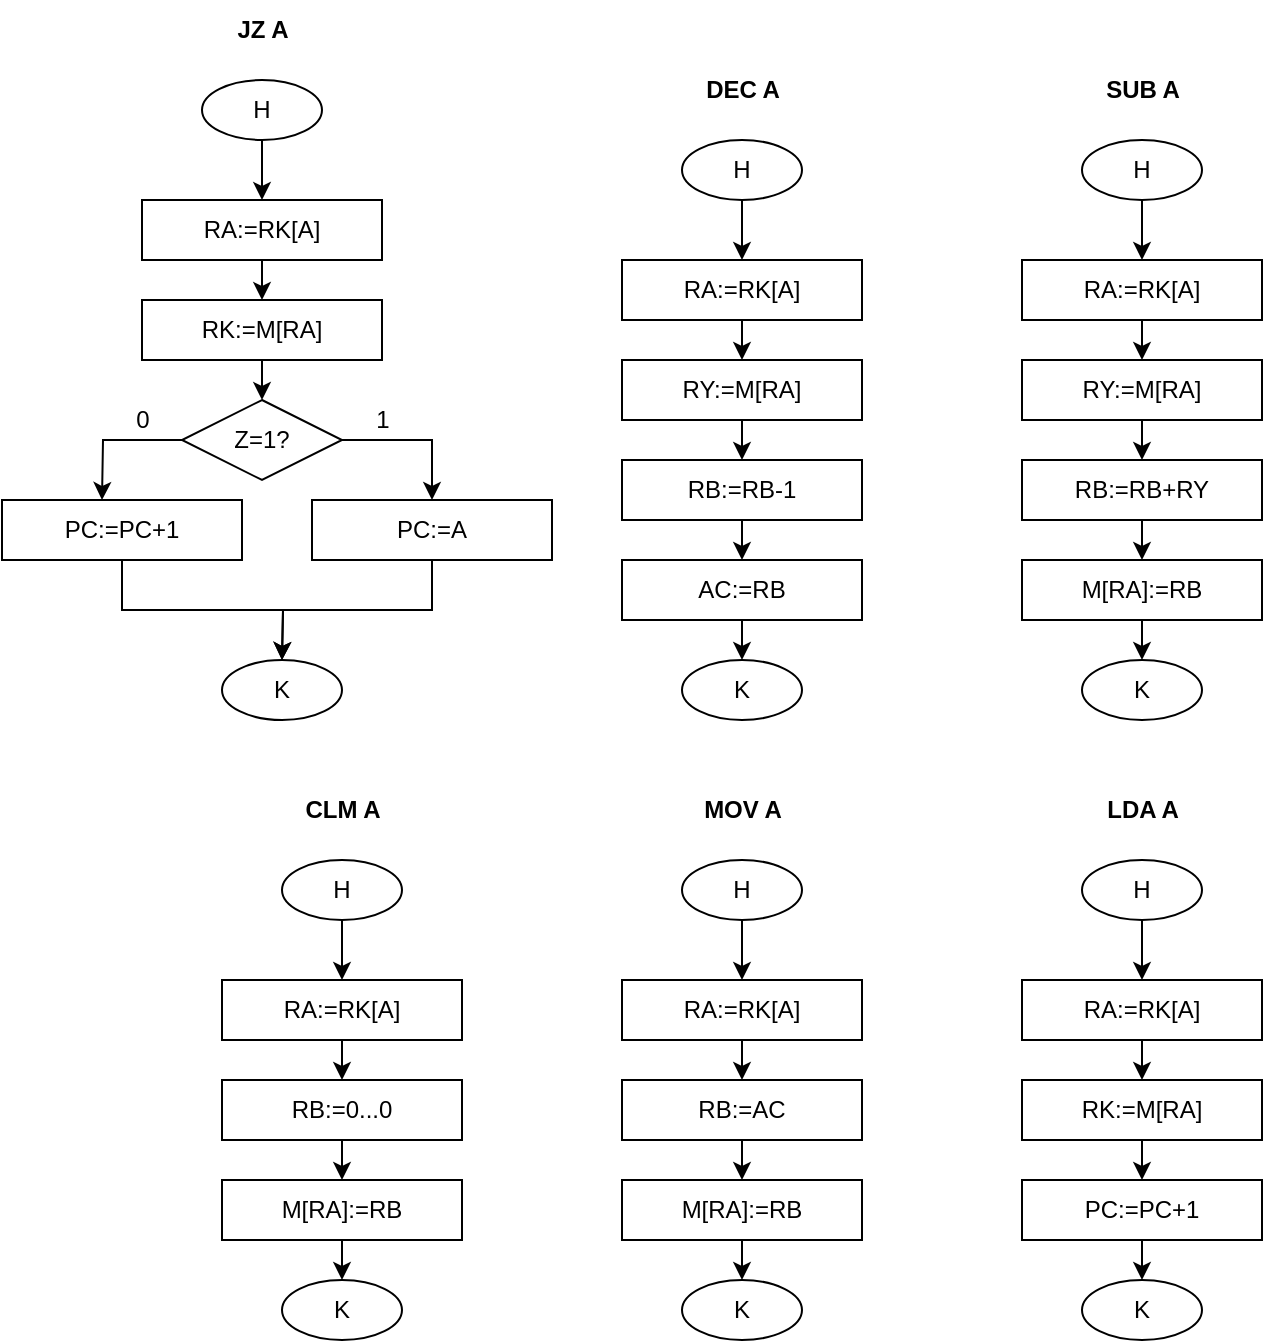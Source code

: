 <mxfile version="20.2.7" type="device"><diagram id="C7zmbMM8uHb1KWnxv9_-" name="Страница 1"><mxGraphModel dx="806" dy="522" grid="1" gridSize="10" guides="1" tooltips="1" connect="1" arrows="1" fold="1" page="1" pageScale="1" pageWidth="827" pageHeight="1169" math="0" shadow="0"><root><mxCell id="0"/><mxCell id="1" parent="0"/><mxCell id="-GM4mMjclP-M1ZkS6c5s-3" style="edgeStyle=orthogonalEdgeStyle;rounded=0;orthogonalLoop=1;jettySize=auto;html=1;exitX=0.5;exitY=1;exitDx=0;exitDy=0;" edge="1" parent="1" source="-GM4mMjclP-M1ZkS6c5s-1"><mxGeometry relative="1" as="geometry"><mxPoint x="580" y="500" as="targetPoint"/></mxGeometry></mxCell><mxCell id="-GM4mMjclP-M1ZkS6c5s-1" value="Н" style="ellipse;whiteSpace=wrap;html=1;" vertex="1" parent="1"><mxGeometry x="550" y="440" width="60" height="30" as="geometry"/></mxCell><mxCell id="-GM4mMjclP-M1ZkS6c5s-5" style="edgeStyle=orthogonalEdgeStyle;rounded=0;orthogonalLoop=1;jettySize=auto;html=1;exitX=0.5;exitY=1;exitDx=0;exitDy=0;" edge="1" parent="1" source="-GM4mMjclP-M1ZkS6c5s-4"><mxGeometry relative="1" as="geometry"><mxPoint x="580" y="550" as="targetPoint"/></mxGeometry></mxCell><mxCell id="-GM4mMjclP-M1ZkS6c5s-4" value="RA:=RK[A]" style="rounded=0;whiteSpace=wrap;html=1;" vertex="1" parent="1"><mxGeometry x="520" y="500" width="120" height="30" as="geometry"/></mxCell><mxCell id="-GM4mMjclP-M1ZkS6c5s-8" style="edgeStyle=orthogonalEdgeStyle;rounded=0;orthogonalLoop=1;jettySize=auto;html=1;exitX=0.5;exitY=1;exitDx=0;exitDy=0;" edge="1" parent="1" source="-GM4mMjclP-M1ZkS6c5s-7"><mxGeometry relative="1" as="geometry"><mxPoint x="580" y="600" as="targetPoint"/></mxGeometry></mxCell><mxCell id="-GM4mMjclP-M1ZkS6c5s-7" value="RK:=M[RA]" style="rounded=0;whiteSpace=wrap;html=1;" vertex="1" parent="1"><mxGeometry x="520" y="550" width="120" height="30" as="geometry"/></mxCell><mxCell id="-GM4mMjclP-M1ZkS6c5s-12" style="edgeStyle=orthogonalEdgeStyle;rounded=0;orthogonalLoop=1;jettySize=auto;html=1;exitX=0.5;exitY=1;exitDx=0;exitDy=0;entryX=0.5;entryY=0;entryDx=0;entryDy=0;" edge="1" parent="1" source="-GM4mMjclP-M1ZkS6c5s-9" target="-GM4mMjclP-M1ZkS6c5s-11"><mxGeometry relative="1" as="geometry"/></mxCell><mxCell id="-GM4mMjclP-M1ZkS6c5s-9" value="PC:=PC+1" style="rounded=0;whiteSpace=wrap;html=1;" vertex="1" parent="1"><mxGeometry x="520" y="600" width="120" height="30" as="geometry"/></mxCell><mxCell id="-GM4mMjclP-M1ZkS6c5s-11" value="K" style="ellipse;whiteSpace=wrap;html=1;" vertex="1" parent="1"><mxGeometry x="550" y="650" width="60" height="30" as="geometry"/></mxCell><mxCell id="-GM4mMjclP-M1ZkS6c5s-13" value="LDA A" style="text;html=1;align=center;verticalAlign=middle;resizable=0;points=[];autosize=1;strokeColor=none;fillColor=none;fontStyle=1" vertex="1" parent="1"><mxGeometry x="550" y="400" width="60" height="30" as="geometry"/></mxCell><mxCell id="-GM4mMjclP-M1ZkS6c5s-14" style="edgeStyle=orthogonalEdgeStyle;rounded=0;orthogonalLoop=1;jettySize=auto;html=1;exitX=0.5;exitY=1;exitDx=0;exitDy=0;" edge="1" parent="1" source="-GM4mMjclP-M1ZkS6c5s-15"><mxGeometry relative="1" as="geometry"><mxPoint x="380" y="140" as="targetPoint"/></mxGeometry></mxCell><mxCell id="-GM4mMjclP-M1ZkS6c5s-15" value="Н" style="ellipse;whiteSpace=wrap;html=1;" vertex="1" parent="1"><mxGeometry x="350" y="80" width="60" height="30" as="geometry"/></mxCell><mxCell id="-GM4mMjclP-M1ZkS6c5s-17" style="edgeStyle=orthogonalEdgeStyle;rounded=0;orthogonalLoop=1;jettySize=auto;html=1;exitX=0.5;exitY=1;exitDx=0;exitDy=0;" edge="1" parent="1" source="-GM4mMjclP-M1ZkS6c5s-16"><mxGeometry relative="1" as="geometry"><mxPoint x="380" y="190" as="targetPoint"/></mxGeometry></mxCell><mxCell id="-GM4mMjclP-M1ZkS6c5s-16" value="RA:=RK[A]" style="rounded=0;whiteSpace=wrap;html=1;" vertex="1" parent="1"><mxGeometry x="320" y="140" width="120" height="30" as="geometry"/></mxCell><mxCell id="-GM4mMjclP-M1ZkS6c5s-19" style="edgeStyle=orthogonalEdgeStyle;rounded=0;orthogonalLoop=1;jettySize=auto;html=1;exitX=0.5;exitY=1;exitDx=0;exitDy=0;" edge="1" parent="1" source="-GM4mMjclP-M1ZkS6c5s-18"><mxGeometry relative="1" as="geometry"><mxPoint x="380" y="240" as="targetPoint"/></mxGeometry></mxCell><mxCell id="-GM4mMjclP-M1ZkS6c5s-18" value="RY:=M[RA]" style="rounded=0;whiteSpace=wrap;html=1;" vertex="1" parent="1"><mxGeometry x="320" y="190" width="120" height="30" as="geometry"/></mxCell><mxCell id="-GM4mMjclP-M1ZkS6c5s-21" style="edgeStyle=orthogonalEdgeStyle;rounded=0;orthogonalLoop=1;jettySize=auto;html=1;exitX=0.5;exitY=1;exitDx=0;exitDy=0;" edge="1" parent="1" source="-GM4mMjclP-M1ZkS6c5s-20"><mxGeometry relative="1" as="geometry"><mxPoint x="380" y="290" as="targetPoint"/></mxGeometry></mxCell><mxCell id="-GM4mMjclP-M1ZkS6c5s-20" value="RB:=RB-1" style="rounded=0;whiteSpace=wrap;html=1;" vertex="1" parent="1"><mxGeometry x="320" y="240" width="120" height="30" as="geometry"/></mxCell><mxCell id="-GM4mMjclP-M1ZkS6c5s-23" style="edgeStyle=orthogonalEdgeStyle;rounded=0;orthogonalLoop=1;jettySize=auto;html=1;exitX=0.5;exitY=1;exitDx=0;exitDy=0;" edge="1" parent="1" source="-GM4mMjclP-M1ZkS6c5s-22"><mxGeometry relative="1" as="geometry"><mxPoint x="380" y="340" as="targetPoint"/></mxGeometry></mxCell><mxCell id="-GM4mMjclP-M1ZkS6c5s-22" value="AC:=RB" style="rounded=0;whiteSpace=wrap;html=1;" vertex="1" parent="1"><mxGeometry x="320" y="290" width="120" height="30" as="geometry"/></mxCell><mxCell id="-GM4mMjclP-M1ZkS6c5s-24" value="K" style="ellipse;whiteSpace=wrap;html=1;" vertex="1" parent="1"><mxGeometry x="350" y="340" width="60" height="30" as="geometry"/></mxCell><mxCell id="-GM4mMjclP-M1ZkS6c5s-25" value="&lt;b&gt;DEC A&lt;/b&gt;" style="text;html=1;align=center;verticalAlign=middle;resizable=0;points=[];autosize=1;strokeColor=none;fillColor=none;" vertex="1" parent="1"><mxGeometry x="350" y="40" width="60" height="30" as="geometry"/></mxCell><mxCell id="-GM4mMjclP-M1ZkS6c5s-26" style="edgeStyle=orthogonalEdgeStyle;rounded=0;orthogonalLoop=1;jettySize=auto;html=1;exitX=0.5;exitY=1;exitDx=0;exitDy=0;" edge="1" parent="1" source="-GM4mMjclP-M1ZkS6c5s-27"><mxGeometry relative="1" as="geometry"><mxPoint x="580" y="140" as="targetPoint"/></mxGeometry></mxCell><mxCell id="-GM4mMjclP-M1ZkS6c5s-27" value="Н" style="ellipse;whiteSpace=wrap;html=1;" vertex="1" parent="1"><mxGeometry x="550" y="80" width="60" height="30" as="geometry"/></mxCell><mxCell id="-GM4mMjclP-M1ZkS6c5s-28" style="edgeStyle=orthogonalEdgeStyle;rounded=0;orthogonalLoop=1;jettySize=auto;html=1;exitX=0.5;exitY=1;exitDx=0;exitDy=0;" edge="1" parent="1" source="-GM4mMjclP-M1ZkS6c5s-29"><mxGeometry relative="1" as="geometry"><mxPoint x="580" y="190" as="targetPoint"/></mxGeometry></mxCell><mxCell id="-GM4mMjclP-M1ZkS6c5s-29" value="RA:=RK[A]" style="rounded=0;whiteSpace=wrap;html=1;" vertex="1" parent="1"><mxGeometry x="520" y="140" width="120" height="30" as="geometry"/></mxCell><mxCell id="-GM4mMjclP-M1ZkS6c5s-30" style="edgeStyle=orthogonalEdgeStyle;rounded=0;orthogonalLoop=1;jettySize=auto;html=1;exitX=0.5;exitY=1;exitDx=0;exitDy=0;" edge="1" parent="1" source="-GM4mMjclP-M1ZkS6c5s-31"><mxGeometry relative="1" as="geometry"><mxPoint x="580" y="240" as="targetPoint"/></mxGeometry></mxCell><mxCell id="-GM4mMjclP-M1ZkS6c5s-31" value="RY:=M[RA]" style="rounded=0;whiteSpace=wrap;html=1;" vertex="1" parent="1"><mxGeometry x="520" y="190" width="120" height="30" as="geometry"/></mxCell><mxCell id="-GM4mMjclP-M1ZkS6c5s-32" style="edgeStyle=orthogonalEdgeStyle;rounded=0;orthogonalLoop=1;jettySize=auto;html=1;exitX=0.5;exitY=1;exitDx=0;exitDy=0;" edge="1" parent="1" source="-GM4mMjclP-M1ZkS6c5s-33"><mxGeometry relative="1" as="geometry"><mxPoint x="580" y="290" as="targetPoint"/></mxGeometry></mxCell><mxCell id="-GM4mMjclP-M1ZkS6c5s-33" value="RB:=RB+RY" style="rounded=0;whiteSpace=wrap;html=1;" vertex="1" parent="1"><mxGeometry x="520" y="240" width="120" height="30" as="geometry"/></mxCell><mxCell id="-GM4mMjclP-M1ZkS6c5s-34" style="edgeStyle=orthogonalEdgeStyle;rounded=0;orthogonalLoop=1;jettySize=auto;html=1;exitX=0.5;exitY=1;exitDx=0;exitDy=0;" edge="1" parent="1" source="-GM4mMjclP-M1ZkS6c5s-35"><mxGeometry relative="1" as="geometry"><mxPoint x="580" y="340" as="targetPoint"/></mxGeometry></mxCell><mxCell id="-GM4mMjclP-M1ZkS6c5s-35" value="M[RA]:=RB" style="rounded=0;whiteSpace=wrap;html=1;" vertex="1" parent="1"><mxGeometry x="520" y="290" width="120" height="30" as="geometry"/></mxCell><mxCell id="-GM4mMjclP-M1ZkS6c5s-36" value="K" style="ellipse;whiteSpace=wrap;html=1;" vertex="1" parent="1"><mxGeometry x="550" y="340" width="60" height="30" as="geometry"/></mxCell><mxCell id="-GM4mMjclP-M1ZkS6c5s-37" value="&lt;b&gt;SUB A&lt;/b&gt;" style="text;html=1;align=center;verticalAlign=middle;resizable=0;points=[];autosize=1;strokeColor=none;fillColor=none;" vertex="1" parent="1"><mxGeometry x="550" y="40" width="60" height="30" as="geometry"/></mxCell><mxCell id="-GM4mMjclP-M1ZkS6c5s-38" style="edgeStyle=orthogonalEdgeStyle;rounded=0;orthogonalLoop=1;jettySize=auto;html=1;exitX=0.5;exitY=1;exitDx=0;exitDy=0;" edge="1" parent="1" source="-GM4mMjclP-M1ZkS6c5s-39"><mxGeometry relative="1" as="geometry"><mxPoint x="180" y="500" as="targetPoint"/></mxGeometry></mxCell><mxCell id="-GM4mMjclP-M1ZkS6c5s-39" value="Н" style="ellipse;whiteSpace=wrap;html=1;" vertex="1" parent="1"><mxGeometry x="150" y="440" width="60" height="30" as="geometry"/></mxCell><mxCell id="-GM4mMjclP-M1ZkS6c5s-40" style="edgeStyle=orthogonalEdgeStyle;rounded=0;orthogonalLoop=1;jettySize=auto;html=1;exitX=0.5;exitY=1;exitDx=0;exitDy=0;" edge="1" parent="1" source="-GM4mMjclP-M1ZkS6c5s-41"><mxGeometry relative="1" as="geometry"><mxPoint x="180" y="550" as="targetPoint"/></mxGeometry></mxCell><mxCell id="-GM4mMjclP-M1ZkS6c5s-41" value="RA:=RK[A]" style="rounded=0;whiteSpace=wrap;html=1;" vertex="1" parent="1"><mxGeometry x="120" y="500" width="120" height="30" as="geometry"/></mxCell><mxCell id="-GM4mMjclP-M1ZkS6c5s-42" style="edgeStyle=orthogonalEdgeStyle;rounded=0;orthogonalLoop=1;jettySize=auto;html=1;exitX=0.5;exitY=1;exitDx=0;exitDy=0;" edge="1" parent="1" source="-GM4mMjclP-M1ZkS6c5s-43"><mxGeometry relative="1" as="geometry"><mxPoint x="180" y="600" as="targetPoint"/></mxGeometry></mxCell><mxCell id="-GM4mMjclP-M1ZkS6c5s-43" value="RB:=0...0" style="rounded=0;whiteSpace=wrap;html=1;" vertex="1" parent="1"><mxGeometry x="120" y="550" width="120" height="30" as="geometry"/></mxCell><mxCell id="-GM4mMjclP-M1ZkS6c5s-46" style="edgeStyle=orthogonalEdgeStyle;rounded=0;orthogonalLoop=1;jettySize=auto;html=1;exitX=0.5;exitY=1;exitDx=0;exitDy=0;" edge="1" parent="1" source="-GM4mMjclP-M1ZkS6c5s-47"><mxGeometry relative="1" as="geometry"><mxPoint x="180" y="650" as="targetPoint"/></mxGeometry></mxCell><mxCell id="-GM4mMjclP-M1ZkS6c5s-47" value="M[RA]:=RB" style="rounded=0;whiteSpace=wrap;html=1;" vertex="1" parent="1"><mxGeometry x="120" y="600" width="120" height="30" as="geometry"/></mxCell><mxCell id="-GM4mMjclP-M1ZkS6c5s-48" value="K" style="ellipse;whiteSpace=wrap;html=1;" vertex="1" parent="1"><mxGeometry x="150" y="650" width="60" height="30" as="geometry"/></mxCell><mxCell id="-GM4mMjclP-M1ZkS6c5s-49" value="&lt;b&gt;CLM A&lt;/b&gt;" style="text;html=1;align=center;verticalAlign=middle;resizable=0;points=[];autosize=1;strokeColor=none;fillColor=none;" vertex="1" parent="1"><mxGeometry x="150" y="400" width="60" height="30" as="geometry"/></mxCell><mxCell id="-GM4mMjclP-M1ZkS6c5s-51" style="edgeStyle=orthogonalEdgeStyle;rounded=0;orthogonalLoop=1;jettySize=auto;html=1;exitX=0.5;exitY=1;exitDx=0;exitDy=0;" edge="1" parent="1" source="-GM4mMjclP-M1ZkS6c5s-52"><mxGeometry relative="1" as="geometry"><mxPoint x="380" y="500" as="targetPoint"/></mxGeometry></mxCell><mxCell id="-GM4mMjclP-M1ZkS6c5s-52" value="Н" style="ellipse;whiteSpace=wrap;html=1;" vertex="1" parent="1"><mxGeometry x="350" y="440" width="60" height="30" as="geometry"/></mxCell><mxCell id="-GM4mMjclP-M1ZkS6c5s-53" style="edgeStyle=orthogonalEdgeStyle;rounded=0;orthogonalLoop=1;jettySize=auto;html=1;exitX=0.5;exitY=1;exitDx=0;exitDy=0;" edge="1" parent="1" source="-GM4mMjclP-M1ZkS6c5s-54"><mxGeometry relative="1" as="geometry"><mxPoint x="380" y="550" as="targetPoint"/></mxGeometry></mxCell><mxCell id="-GM4mMjclP-M1ZkS6c5s-54" value="RA:=RK[A]" style="rounded=0;whiteSpace=wrap;html=1;" vertex="1" parent="1"><mxGeometry x="320" y="500" width="120" height="30" as="geometry"/></mxCell><mxCell id="-GM4mMjclP-M1ZkS6c5s-55" style="edgeStyle=orthogonalEdgeStyle;rounded=0;orthogonalLoop=1;jettySize=auto;html=1;exitX=0.5;exitY=1;exitDx=0;exitDy=0;" edge="1" parent="1" source="-GM4mMjclP-M1ZkS6c5s-56"><mxGeometry relative="1" as="geometry"><mxPoint x="380" y="600" as="targetPoint"/></mxGeometry></mxCell><mxCell id="-GM4mMjclP-M1ZkS6c5s-56" value="RB:=AC" style="rounded=0;whiteSpace=wrap;html=1;" vertex="1" parent="1"><mxGeometry x="320" y="550" width="120" height="30" as="geometry"/></mxCell><mxCell id="-GM4mMjclP-M1ZkS6c5s-57" style="edgeStyle=orthogonalEdgeStyle;rounded=0;orthogonalLoop=1;jettySize=auto;html=1;exitX=0.5;exitY=1;exitDx=0;exitDy=0;" edge="1" parent="1" source="-GM4mMjclP-M1ZkS6c5s-58"><mxGeometry relative="1" as="geometry"><mxPoint x="380" y="650" as="targetPoint"/></mxGeometry></mxCell><mxCell id="-GM4mMjclP-M1ZkS6c5s-58" value="M[RA]:=RB" style="rounded=0;whiteSpace=wrap;html=1;" vertex="1" parent="1"><mxGeometry x="320" y="600" width="120" height="30" as="geometry"/></mxCell><mxCell id="-GM4mMjclP-M1ZkS6c5s-59" value="&lt;b&gt;MOV A&lt;/b&gt;" style="text;html=1;align=center;verticalAlign=middle;resizable=0;points=[];autosize=1;strokeColor=none;fillColor=none;" vertex="1" parent="1"><mxGeometry x="350" y="400" width="60" height="30" as="geometry"/></mxCell><mxCell id="-GM4mMjclP-M1ZkS6c5s-60" value="K" style="ellipse;whiteSpace=wrap;html=1;" vertex="1" parent="1"><mxGeometry x="350" y="650" width="60" height="30" as="geometry"/></mxCell><mxCell id="-GM4mMjclP-M1ZkS6c5s-63" style="edgeStyle=orthogonalEdgeStyle;rounded=0;orthogonalLoop=1;jettySize=auto;html=1;exitX=0.5;exitY=1;exitDx=0;exitDy=0;" edge="1" parent="1" source="-GM4mMjclP-M1ZkS6c5s-61"><mxGeometry relative="1" as="geometry"><mxPoint x="140" y="110" as="targetPoint"/></mxGeometry></mxCell><mxCell id="-GM4mMjclP-M1ZkS6c5s-61" value="Н" style="ellipse;whiteSpace=wrap;html=1;" vertex="1" parent="1"><mxGeometry x="110" y="50" width="60" height="30" as="geometry"/></mxCell><mxCell id="-GM4mMjclP-M1ZkS6c5s-62" value="&lt;b&gt;JZ A&lt;/b&gt;" style="text;html=1;align=center;verticalAlign=middle;resizable=0;points=[];autosize=1;strokeColor=none;fillColor=none;" vertex="1" parent="1"><mxGeometry x="115" y="10" width="50" height="30" as="geometry"/></mxCell><mxCell id="-GM4mMjclP-M1ZkS6c5s-66" style="edgeStyle=orthogonalEdgeStyle;rounded=0;orthogonalLoop=1;jettySize=auto;html=1;exitX=0.5;exitY=1;exitDx=0;exitDy=0;entryX=0.5;entryY=0;entryDx=0;entryDy=0;" edge="1" parent="1" source="-GM4mMjclP-M1ZkS6c5s-64" target="-GM4mMjclP-M1ZkS6c5s-65"><mxGeometry relative="1" as="geometry"/></mxCell><mxCell id="-GM4mMjclP-M1ZkS6c5s-64" value="RA:=RK[A]" style="rounded=0;whiteSpace=wrap;html=1;" vertex="1" parent="1"><mxGeometry x="80" y="110" width="120" height="30" as="geometry"/></mxCell><mxCell id="-GM4mMjclP-M1ZkS6c5s-67" style="edgeStyle=orthogonalEdgeStyle;rounded=0;orthogonalLoop=1;jettySize=auto;html=1;exitX=0.5;exitY=1;exitDx=0;exitDy=0;" edge="1" parent="1" source="-GM4mMjclP-M1ZkS6c5s-65"><mxGeometry relative="1" as="geometry"><mxPoint x="140" y="210" as="targetPoint"/></mxGeometry></mxCell><mxCell id="-GM4mMjclP-M1ZkS6c5s-65" value="RK:=M[RA]" style="rounded=0;whiteSpace=wrap;html=1;" vertex="1" parent="1"><mxGeometry x="80" y="160" width="120" height="30" as="geometry"/></mxCell><mxCell id="-GM4mMjclP-M1ZkS6c5s-69" style="edgeStyle=orthogonalEdgeStyle;rounded=0;orthogonalLoop=1;jettySize=auto;html=1;exitX=1;exitY=0.5;exitDx=0;exitDy=0;entryX=0.5;entryY=0;entryDx=0;entryDy=0;" edge="1" parent="1" source="-GM4mMjclP-M1ZkS6c5s-68" target="-GM4mMjclP-M1ZkS6c5s-70"><mxGeometry relative="1" as="geometry"><mxPoint x="220" y="260" as="targetPoint"/><Array as="points"><mxPoint x="225" y="230"/></Array></mxGeometry></mxCell><mxCell id="-GM4mMjclP-M1ZkS6c5s-72" style="edgeStyle=orthogonalEdgeStyle;rounded=0;orthogonalLoop=1;jettySize=auto;html=1;exitX=0;exitY=0.5;exitDx=0;exitDy=0;" edge="1" parent="1" source="-GM4mMjclP-M1ZkS6c5s-68"><mxGeometry relative="1" as="geometry"><mxPoint x="60" y="260" as="targetPoint"/></mxGeometry></mxCell><mxCell id="-GM4mMjclP-M1ZkS6c5s-68" value="Z=1?" style="rhombus;whiteSpace=wrap;html=1;" vertex="1" parent="1"><mxGeometry x="100" y="210" width="80" height="40" as="geometry"/></mxCell><mxCell id="-GM4mMjclP-M1ZkS6c5s-76" style="edgeStyle=orthogonalEdgeStyle;rounded=0;orthogonalLoop=1;jettySize=auto;html=1;exitX=0.5;exitY=1;exitDx=0;exitDy=0;" edge="1" parent="1" source="-GM4mMjclP-M1ZkS6c5s-70"><mxGeometry relative="1" as="geometry"><mxPoint x="150" y="340" as="targetPoint"/></mxGeometry></mxCell><mxCell id="-GM4mMjclP-M1ZkS6c5s-70" value="PC:=A" style="rounded=0;whiteSpace=wrap;html=1;" vertex="1" parent="1"><mxGeometry x="165" y="260" width="120" height="30" as="geometry"/></mxCell><mxCell id="-GM4mMjclP-M1ZkS6c5s-71" value="1" style="text;html=1;align=center;verticalAlign=middle;resizable=0;points=[];autosize=1;strokeColor=none;fillColor=none;" vertex="1" parent="1"><mxGeometry x="185" y="205" width="30" height="30" as="geometry"/></mxCell><mxCell id="-GM4mMjclP-M1ZkS6c5s-73" value="0" style="text;html=1;align=center;verticalAlign=middle;resizable=0;points=[];autosize=1;strokeColor=none;fillColor=none;" vertex="1" parent="1"><mxGeometry x="65" y="205" width="30" height="30" as="geometry"/></mxCell><mxCell id="-GM4mMjclP-M1ZkS6c5s-75" style="edgeStyle=orthogonalEdgeStyle;rounded=0;orthogonalLoop=1;jettySize=auto;html=1;exitX=0.5;exitY=1;exitDx=0;exitDy=0;" edge="1" parent="1" source="-GM4mMjclP-M1ZkS6c5s-74"><mxGeometry relative="1" as="geometry"><mxPoint x="150" y="340" as="targetPoint"/></mxGeometry></mxCell><mxCell id="-GM4mMjclP-M1ZkS6c5s-74" value="PC:=PC+1" style="rounded=0;whiteSpace=wrap;html=1;" vertex="1" parent="1"><mxGeometry x="10" y="260" width="120" height="30" as="geometry"/></mxCell><mxCell id="-GM4mMjclP-M1ZkS6c5s-77" value="K" style="ellipse;whiteSpace=wrap;html=1;" vertex="1" parent="1"><mxGeometry x="120" y="340" width="60" height="30" as="geometry"/></mxCell></root></mxGraphModel></diagram></mxfile>